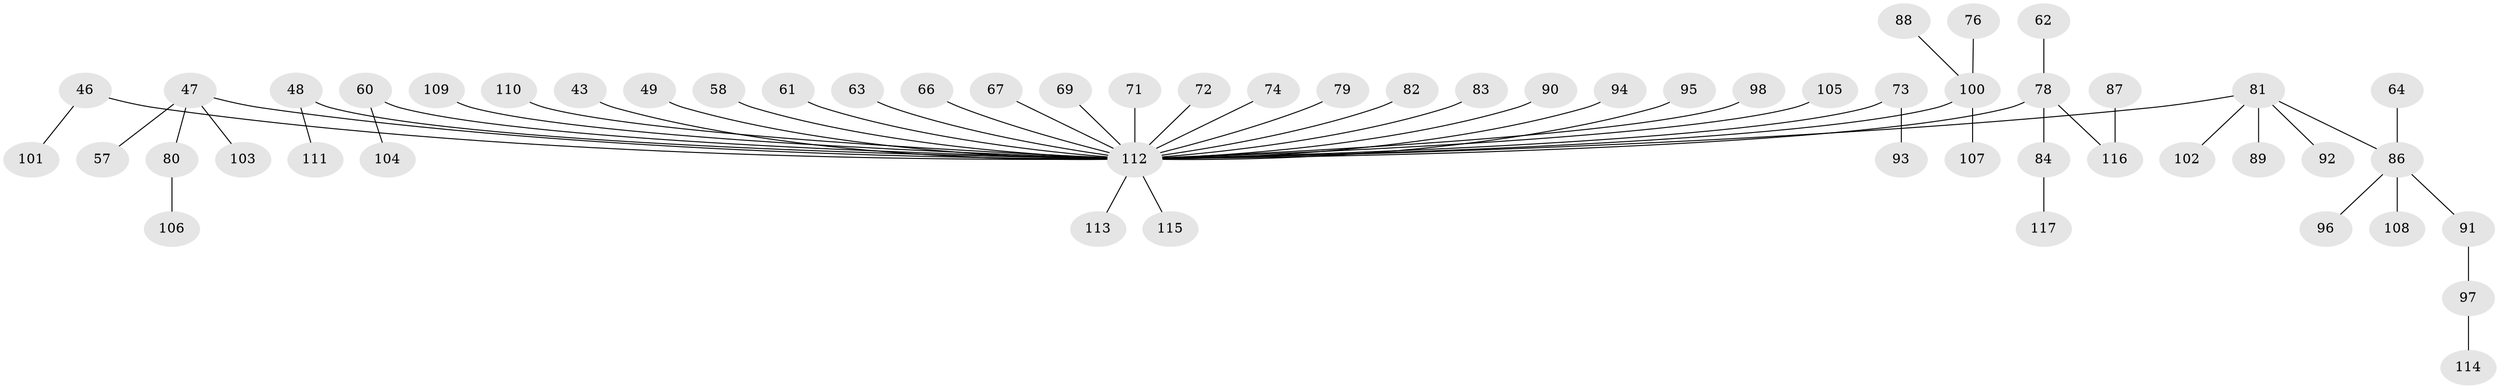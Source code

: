 // original degree distribution, {5: 0.017094017094017096, 7: 0.017094017094017096, 8: 0.008547008547008548, 4: 0.07692307692307693, 3: 0.13675213675213677, 2: 0.24786324786324787, 1: 0.49572649572649574}
// Generated by graph-tools (version 1.1) at 2025/52/03/09/25 04:52:52]
// undirected, 58 vertices, 57 edges
graph export_dot {
graph [start="1"]
  node [color=gray90,style=filled];
  43;
  46;
  47;
  48;
  49;
  57;
  58;
  60;
  61;
  62;
  63;
  64;
  66;
  67;
  69;
  71;
  72;
  73;
  74;
  76;
  78 [super="+9+30+21+56+59"];
  79;
  80;
  81 [super="+50"];
  82;
  83;
  84;
  86 [super="+51"];
  87;
  88;
  89;
  90;
  91;
  92;
  93;
  94;
  95;
  96;
  97;
  98;
  100 [super="+27+65+37"];
  101;
  102;
  103;
  104;
  105;
  106;
  107;
  108;
  109;
  110;
  111;
  112 [super="+53+85+10+14+99+38"];
  113;
  114;
  115;
  116 [super="+77"];
  117;
  43 -- 112;
  46 -- 101;
  46 -- 112;
  47 -- 57;
  47 -- 80;
  47 -- 103;
  47 -- 112;
  48 -- 111;
  48 -- 112;
  49 -- 112;
  58 -- 112;
  60 -- 104;
  60 -- 112;
  61 -- 112;
  62 -- 78;
  63 -- 112;
  64 -- 86;
  66 -- 112;
  67 -- 112;
  69 -- 112;
  71 -- 112;
  72 -- 112;
  73 -- 93;
  73 -- 112;
  74 -- 112;
  76 -- 100;
  78 -- 84;
  78 -- 112;
  78 -- 116;
  79 -- 112;
  80 -- 106;
  81 -- 89;
  81 -- 102;
  81 -- 92;
  81 -- 86;
  81 -- 112;
  82 -- 112;
  83 -- 112;
  84 -- 117;
  86 -- 91;
  86 -- 108;
  86 -- 96;
  87 -- 116;
  88 -- 100;
  90 -- 112;
  91 -- 97;
  94 -- 112;
  95 -- 112;
  97 -- 114;
  98 -- 112;
  100 -- 107;
  100 -- 112;
  105 -- 112;
  109 -- 112;
  110 -- 112;
  112 -- 113;
  112 -- 115;
}
